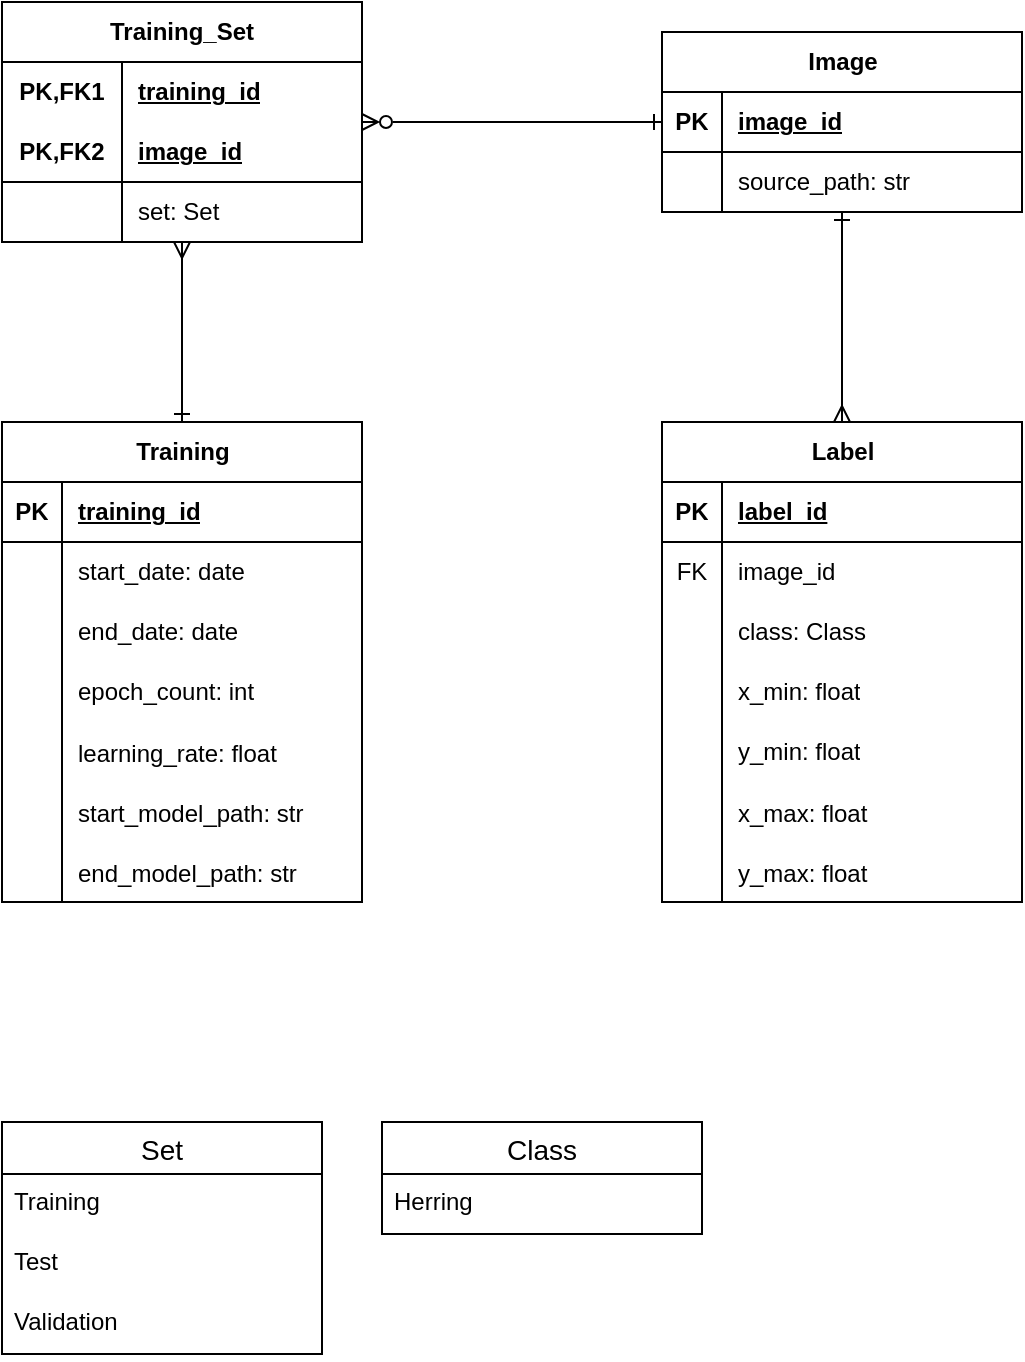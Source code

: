 <mxfile version="24.4.8" type="device">
  <diagram id="R2lEEEUBdFMjLlhIrx00" name="Page-1">
    <mxGraphModel dx="1235" dy="661" grid="1" gridSize="10" guides="1" tooltips="1" connect="1" arrows="1" fold="1" page="1" pageScale="1" pageWidth="850" pageHeight="1100" math="0" shadow="0" extFonts="Permanent Marker^https://fonts.googleapis.com/css?family=Permanent+Marker">
      <root>
        <mxCell id="0" />
        <mxCell id="1" parent="0" />
        <mxCell id="mbVLd4EY0xT1MWV7ijYI-132" style="edgeStyle=orthogonalEdgeStyle;rounded=0;orthogonalLoop=1;jettySize=auto;html=1;startArrow=ERone;startFill=0;endArrow=ERmany;endFill=0;" edge="1" parent="1" source="mbVLd4EY0xT1MWV7ijYI-1" target="mbVLd4EY0xT1MWV7ijYI-44">
          <mxGeometry relative="1" as="geometry" />
        </mxCell>
        <mxCell id="mbVLd4EY0xT1MWV7ijYI-1" value="Image" style="shape=table;startSize=30;container=1;collapsible=1;childLayout=tableLayout;fixedRows=1;rowLines=0;fontStyle=1;align=center;resizeLast=1;html=1;" vertex="1" parent="1">
          <mxGeometry x="420" y="85" width="180" height="90" as="geometry" />
        </mxCell>
        <mxCell id="mbVLd4EY0xT1MWV7ijYI-2" value="" style="shape=tableRow;horizontal=0;startSize=0;swimlaneHead=0;swimlaneBody=0;fillColor=none;collapsible=0;dropTarget=0;points=[[0,0.5],[1,0.5]];portConstraint=eastwest;top=0;left=0;right=0;bottom=1;" vertex="1" parent="mbVLd4EY0xT1MWV7ijYI-1">
          <mxGeometry y="30" width="180" height="30" as="geometry" />
        </mxCell>
        <mxCell id="mbVLd4EY0xT1MWV7ijYI-3" value="PK" style="shape=partialRectangle;connectable=0;fillColor=none;top=0;left=0;bottom=0;right=0;fontStyle=1;overflow=hidden;whiteSpace=wrap;html=1;" vertex="1" parent="mbVLd4EY0xT1MWV7ijYI-2">
          <mxGeometry width="30" height="30" as="geometry">
            <mxRectangle width="30" height="30" as="alternateBounds" />
          </mxGeometry>
        </mxCell>
        <mxCell id="mbVLd4EY0xT1MWV7ijYI-4" value="image_id" style="shape=partialRectangle;connectable=0;fillColor=none;top=0;left=0;bottom=0;right=0;align=left;spacingLeft=6;fontStyle=5;overflow=hidden;whiteSpace=wrap;html=1;" vertex="1" parent="mbVLd4EY0xT1MWV7ijYI-2">
          <mxGeometry x="30" width="150" height="30" as="geometry">
            <mxRectangle width="150" height="30" as="alternateBounds" />
          </mxGeometry>
        </mxCell>
        <mxCell id="mbVLd4EY0xT1MWV7ijYI-5" value="" style="shape=tableRow;horizontal=0;startSize=0;swimlaneHead=0;swimlaneBody=0;fillColor=none;collapsible=0;dropTarget=0;points=[[0,0.5],[1,0.5]];portConstraint=eastwest;top=0;left=0;right=0;bottom=0;" vertex="1" parent="mbVLd4EY0xT1MWV7ijYI-1">
          <mxGeometry y="60" width="180" height="30" as="geometry" />
        </mxCell>
        <mxCell id="mbVLd4EY0xT1MWV7ijYI-6" value="" style="shape=partialRectangle;connectable=0;fillColor=none;top=0;left=0;bottom=0;right=0;editable=1;overflow=hidden;whiteSpace=wrap;html=1;" vertex="1" parent="mbVLd4EY0xT1MWV7ijYI-5">
          <mxGeometry width="30" height="30" as="geometry">
            <mxRectangle width="30" height="30" as="alternateBounds" />
          </mxGeometry>
        </mxCell>
        <mxCell id="mbVLd4EY0xT1MWV7ijYI-7" value="source_path: str" style="shape=partialRectangle;connectable=0;fillColor=none;top=0;left=0;bottom=0;right=0;align=left;spacingLeft=6;overflow=hidden;whiteSpace=wrap;html=1;" vertex="1" parent="mbVLd4EY0xT1MWV7ijYI-5">
          <mxGeometry x="30" width="150" height="30" as="geometry">
            <mxRectangle width="150" height="30" as="alternateBounds" />
          </mxGeometry>
        </mxCell>
        <mxCell id="mbVLd4EY0xT1MWV7ijYI-14" value="Set" style="swimlane;fontStyle=0;childLayout=stackLayout;horizontal=1;startSize=26;horizontalStack=0;resizeParent=1;resizeParentMax=0;resizeLast=0;collapsible=1;marginBottom=0;align=center;fontSize=14;" vertex="1" parent="1">
          <mxGeometry x="90" y="630" width="160" height="116" as="geometry" />
        </mxCell>
        <mxCell id="mbVLd4EY0xT1MWV7ijYI-15" value="Training" style="text;strokeColor=none;fillColor=none;spacingLeft=4;spacingRight=4;overflow=hidden;rotatable=0;points=[[0,0.5],[1,0.5]];portConstraint=eastwest;fontSize=12;whiteSpace=wrap;html=1;" vertex="1" parent="mbVLd4EY0xT1MWV7ijYI-14">
          <mxGeometry y="26" width="160" height="30" as="geometry" />
        </mxCell>
        <mxCell id="mbVLd4EY0xT1MWV7ijYI-16" value="Test" style="text;strokeColor=none;fillColor=none;spacingLeft=4;spacingRight=4;overflow=hidden;rotatable=0;points=[[0,0.5],[1,0.5]];portConstraint=eastwest;fontSize=12;whiteSpace=wrap;html=1;" vertex="1" parent="mbVLd4EY0xT1MWV7ijYI-14">
          <mxGeometry y="56" width="160" height="30" as="geometry" />
        </mxCell>
        <mxCell id="mbVLd4EY0xT1MWV7ijYI-77" value="Validation" style="text;strokeColor=none;fillColor=none;spacingLeft=4;spacingRight=4;overflow=hidden;rotatable=0;points=[[0,0.5],[1,0.5]];portConstraint=eastwest;fontSize=12;whiteSpace=wrap;html=1;" vertex="1" parent="mbVLd4EY0xT1MWV7ijYI-14">
          <mxGeometry y="86" width="160" height="30" as="geometry" />
        </mxCell>
        <mxCell id="mbVLd4EY0xT1MWV7ijYI-44" value="Label" style="shape=table;startSize=30;container=1;collapsible=1;childLayout=tableLayout;fixedRows=1;rowLines=0;fontStyle=1;align=center;resizeLast=1;html=1;" vertex="1" parent="1">
          <mxGeometry x="420" y="280" width="180" height="240" as="geometry" />
        </mxCell>
        <mxCell id="mbVLd4EY0xT1MWV7ijYI-45" value="" style="shape=tableRow;horizontal=0;startSize=0;swimlaneHead=0;swimlaneBody=0;fillColor=none;collapsible=0;dropTarget=0;points=[[0,0.5],[1,0.5]];portConstraint=eastwest;top=0;left=0;right=0;bottom=1;" vertex="1" parent="mbVLd4EY0xT1MWV7ijYI-44">
          <mxGeometry y="30" width="180" height="30" as="geometry" />
        </mxCell>
        <mxCell id="mbVLd4EY0xT1MWV7ijYI-46" value="PK" style="shape=partialRectangle;connectable=0;fillColor=none;top=0;left=0;bottom=0;right=0;fontStyle=1;overflow=hidden;whiteSpace=wrap;html=1;" vertex="1" parent="mbVLd4EY0xT1MWV7ijYI-45">
          <mxGeometry width="30" height="30" as="geometry">
            <mxRectangle width="30" height="30" as="alternateBounds" />
          </mxGeometry>
        </mxCell>
        <mxCell id="mbVLd4EY0xT1MWV7ijYI-47" value="label_id" style="shape=partialRectangle;connectable=0;fillColor=none;top=0;left=0;bottom=0;right=0;align=left;spacingLeft=6;fontStyle=5;overflow=hidden;whiteSpace=wrap;html=1;" vertex="1" parent="mbVLd4EY0xT1MWV7ijYI-45">
          <mxGeometry x="30" width="150" height="30" as="geometry">
            <mxRectangle width="150" height="30" as="alternateBounds" />
          </mxGeometry>
        </mxCell>
        <mxCell id="mbVLd4EY0xT1MWV7ijYI-57" value="" style="shape=tableRow;horizontal=0;startSize=0;swimlaneHead=0;swimlaneBody=0;fillColor=none;collapsible=0;dropTarget=0;points=[[0,0.5],[1,0.5]];portConstraint=eastwest;top=0;left=0;right=0;bottom=0;" vertex="1" parent="mbVLd4EY0xT1MWV7ijYI-44">
          <mxGeometry y="60" width="180" height="30" as="geometry" />
        </mxCell>
        <mxCell id="mbVLd4EY0xT1MWV7ijYI-58" value="FK" style="shape=partialRectangle;connectable=0;fillColor=none;top=0;left=0;bottom=0;right=0;fontStyle=0;overflow=hidden;whiteSpace=wrap;html=1;" vertex="1" parent="mbVLd4EY0xT1MWV7ijYI-57">
          <mxGeometry width="30" height="30" as="geometry">
            <mxRectangle width="30" height="30" as="alternateBounds" />
          </mxGeometry>
        </mxCell>
        <mxCell id="mbVLd4EY0xT1MWV7ijYI-59" value="image_id" style="shape=partialRectangle;connectable=0;fillColor=none;top=0;left=0;bottom=0;right=0;align=left;spacingLeft=6;fontStyle=0;overflow=hidden;whiteSpace=wrap;html=1;" vertex="1" parent="mbVLd4EY0xT1MWV7ijYI-57">
          <mxGeometry x="30" width="150" height="30" as="geometry">
            <mxRectangle width="150" height="30" as="alternateBounds" />
          </mxGeometry>
        </mxCell>
        <mxCell id="mbVLd4EY0xT1MWV7ijYI-48" value="" style="shape=tableRow;horizontal=0;startSize=0;swimlaneHead=0;swimlaneBody=0;fillColor=none;collapsible=0;dropTarget=0;points=[[0,0.5],[1,0.5]];portConstraint=eastwest;top=0;left=0;right=0;bottom=0;" vertex="1" parent="mbVLd4EY0xT1MWV7ijYI-44">
          <mxGeometry y="90" width="180" height="30" as="geometry" />
        </mxCell>
        <mxCell id="mbVLd4EY0xT1MWV7ijYI-49" value="" style="shape=partialRectangle;connectable=0;fillColor=none;top=0;left=0;bottom=0;right=0;editable=1;overflow=hidden;whiteSpace=wrap;html=1;" vertex="1" parent="mbVLd4EY0xT1MWV7ijYI-48">
          <mxGeometry width="30" height="30" as="geometry">
            <mxRectangle width="30" height="30" as="alternateBounds" />
          </mxGeometry>
        </mxCell>
        <mxCell id="mbVLd4EY0xT1MWV7ijYI-50" value="class: Class" style="shape=partialRectangle;connectable=0;fillColor=none;top=0;left=0;bottom=0;right=0;align=left;spacingLeft=6;overflow=hidden;whiteSpace=wrap;html=1;" vertex="1" parent="mbVLd4EY0xT1MWV7ijYI-48">
          <mxGeometry x="30" width="150" height="30" as="geometry">
            <mxRectangle width="150" height="30" as="alternateBounds" />
          </mxGeometry>
        </mxCell>
        <mxCell id="mbVLd4EY0xT1MWV7ijYI-51" value="" style="shape=tableRow;horizontal=0;startSize=0;swimlaneHead=0;swimlaneBody=0;fillColor=none;collapsible=0;dropTarget=0;points=[[0,0.5],[1,0.5]];portConstraint=eastwest;top=0;left=0;right=0;bottom=0;" vertex="1" parent="mbVLd4EY0xT1MWV7ijYI-44">
          <mxGeometry y="120" width="180" height="30" as="geometry" />
        </mxCell>
        <mxCell id="mbVLd4EY0xT1MWV7ijYI-52" value="" style="shape=partialRectangle;connectable=0;fillColor=none;top=0;left=0;bottom=0;right=0;editable=1;overflow=hidden;whiteSpace=wrap;html=1;" vertex="1" parent="mbVLd4EY0xT1MWV7ijYI-51">
          <mxGeometry width="30" height="30" as="geometry">
            <mxRectangle width="30" height="30" as="alternateBounds" />
          </mxGeometry>
        </mxCell>
        <mxCell id="mbVLd4EY0xT1MWV7ijYI-53" value="x_min: float" style="shape=partialRectangle;connectable=0;fillColor=none;top=0;left=0;bottom=0;right=0;align=left;spacingLeft=6;overflow=hidden;whiteSpace=wrap;html=1;" vertex="1" parent="mbVLd4EY0xT1MWV7ijYI-51">
          <mxGeometry x="30" width="150" height="30" as="geometry">
            <mxRectangle width="150" height="30" as="alternateBounds" />
          </mxGeometry>
        </mxCell>
        <mxCell id="mbVLd4EY0xT1MWV7ijYI-54" value="" style="shape=tableRow;horizontal=0;startSize=0;swimlaneHead=0;swimlaneBody=0;fillColor=none;collapsible=0;dropTarget=0;points=[[0,0.5],[1,0.5]];portConstraint=eastwest;top=0;left=0;right=0;bottom=0;" vertex="1" parent="mbVLd4EY0xT1MWV7ijYI-44">
          <mxGeometry y="150" width="180" height="30" as="geometry" />
        </mxCell>
        <mxCell id="mbVLd4EY0xT1MWV7ijYI-55" value="" style="shape=partialRectangle;connectable=0;fillColor=none;top=0;left=0;bottom=0;right=0;editable=1;overflow=hidden;whiteSpace=wrap;html=1;" vertex="1" parent="mbVLd4EY0xT1MWV7ijYI-54">
          <mxGeometry width="30" height="30" as="geometry">
            <mxRectangle width="30" height="30" as="alternateBounds" />
          </mxGeometry>
        </mxCell>
        <mxCell id="mbVLd4EY0xT1MWV7ijYI-56" value="y_min: float" style="shape=partialRectangle;connectable=0;fillColor=none;top=0;left=0;bottom=0;right=0;align=left;spacingLeft=6;overflow=hidden;whiteSpace=wrap;html=1;" vertex="1" parent="mbVLd4EY0xT1MWV7ijYI-54">
          <mxGeometry x="30" width="150" height="30" as="geometry">
            <mxRectangle width="150" height="30" as="alternateBounds" />
          </mxGeometry>
        </mxCell>
        <mxCell id="mbVLd4EY0xT1MWV7ijYI-64" value="" style="shape=tableRow;horizontal=0;startSize=0;swimlaneHead=0;swimlaneBody=0;fillColor=none;collapsible=0;dropTarget=0;points=[[0,0.5],[1,0.5]];portConstraint=eastwest;top=0;left=0;right=0;bottom=0;" vertex="1" parent="mbVLd4EY0xT1MWV7ijYI-44">
          <mxGeometry y="180" width="180" height="30" as="geometry" />
        </mxCell>
        <mxCell id="mbVLd4EY0xT1MWV7ijYI-65" value="" style="shape=partialRectangle;connectable=0;fillColor=none;top=0;left=0;bottom=0;right=0;editable=1;overflow=hidden;" vertex="1" parent="mbVLd4EY0xT1MWV7ijYI-64">
          <mxGeometry width="30" height="30" as="geometry">
            <mxRectangle width="30" height="30" as="alternateBounds" />
          </mxGeometry>
        </mxCell>
        <mxCell id="mbVLd4EY0xT1MWV7ijYI-66" value="x_max: float" style="shape=partialRectangle;connectable=0;fillColor=none;top=0;left=0;bottom=0;right=0;align=left;spacingLeft=6;overflow=hidden;" vertex="1" parent="mbVLd4EY0xT1MWV7ijYI-64">
          <mxGeometry x="30" width="150" height="30" as="geometry">
            <mxRectangle width="150" height="30" as="alternateBounds" />
          </mxGeometry>
        </mxCell>
        <mxCell id="mbVLd4EY0xT1MWV7ijYI-67" value="" style="shape=tableRow;horizontal=0;startSize=0;swimlaneHead=0;swimlaneBody=0;fillColor=none;collapsible=0;dropTarget=0;points=[[0,0.5],[1,0.5]];portConstraint=eastwest;top=0;left=0;right=0;bottom=0;" vertex="1" parent="mbVLd4EY0xT1MWV7ijYI-44">
          <mxGeometry y="210" width="180" height="30" as="geometry" />
        </mxCell>
        <mxCell id="mbVLd4EY0xT1MWV7ijYI-68" value="" style="shape=partialRectangle;connectable=0;fillColor=none;top=0;left=0;bottom=0;right=0;editable=1;overflow=hidden;" vertex="1" parent="mbVLd4EY0xT1MWV7ijYI-67">
          <mxGeometry width="30" height="30" as="geometry">
            <mxRectangle width="30" height="30" as="alternateBounds" />
          </mxGeometry>
        </mxCell>
        <mxCell id="mbVLd4EY0xT1MWV7ijYI-69" value="y_max: float" style="shape=partialRectangle;connectable=0;fillColor=none;top=0;left=0;bottom=0;right=0;align=left;spacingLeft=6;overflow=hidden;" vertex="1" parent="mbVLd4EY0xT1MWV7ijYI-67">
          <mxGeometry x="30" width="150" height="30" as="geometry">
            <mxRectangle width="150" height="30" as="alternateBounds" />
          </mxGeometry>
        </mxCell>
        <mxCell id="mbVLd4EY0xT1MWV7ijYI-60" value="Class" style="swimlane;fontStyle=0;childLayout=stackLayout;horizontal=1;startSize=26;horizontalStack=0;resizeParent=1;resizeParentMax=0;resizeLast=0;collapsible=1;marginBottom=0;align=center;fontSize=14;" vertex="1" parent="1">
          <mxGeometry x="280" y="630" width="160" height="56" as="geometry" />
        </mxCell>
        <mxCell id="mbVLd4EY0xT1MWV7ijYI-63" value="Herring" style="text;strokeColor=none;fillColor=none;spacingLeft=4;spacingRight=4;overflow=hidden;rotatable=0;points=[[0,0.5],[1,0.5]];portConstraint=eastwest;fontSize=12;whiteSpace=wrap;html=1;" vertex="1" parent="mbVLd4EY0xT1MWV7ijYI-60">
          <mxGeometry y="26" width="160" height="30" as="geometry" />
        </mxCell>
        <mxCell id="mbVLd4EY0xT1MWV7ijYI-127" style="edgeStyle=orthogonalEdgeStyle;rounded=0;orthogonalLoop=1;jettySize=auto;html=1;startArrow=ERone;startFill=0;endArrow=ERmany;endFill=0;" edge="1" parent="1" source="mbVLd4EY0xT1MWV7ijYI-78" target="mbVLd4EY0xT1MWV7ijYI-113">
          <mxGeometry relative="1" as="geometry" />
        </mxCell>
        <mxCell id="mbVLd4EY0xT1MWV7ijYI-78" value="Training" style="shape=table;startSize=30;container=1;collapsible=1;childLayout=tableLayout;fixedRows=1;rowLines=0;fontStyle=1;align=center;resizeLast=1;html=1;" vertex="1" parent="1">
          <mxGeometry x="90" y="280" width="180" height="240" as="geometry" />
        </mxCell>
        <mxCell id="mbVLd4EY0xT1MWV7ijYI-79" value="" style="shape=tableRow;horizontal=0;startSize=0;swimlaneHead=0;swimlaneBody=0;fillColor=none;collapsible=0;dropTarget=0;points=[[0,0.5],[1,0.5]];portConstraint=eastwest;top=0;left=0;right=0;bottom=1;" vertex="1" parent="mbVLd4EY0xT1MWV7ijYI-78">
          <mxGeometry y="30" width="180" height="30" as="geometry" />
        </mxCell>
        <mxCell id="mbVLd4EY0xT1MWV7ijYI-80" value="PK" style="shape=partialRectangle;connectable=0;fillColor=none;top=0;left=0;bottom=0;right=0;fontStyle=1;overflow=hidden;whiteSpace=wrap;html=1;" vertex="1" parent="mbVLd4EY0xT1MWV7ijYI-79">
          <mxGeometry width="30" height="30" as="geometry">
            <mxRectangle width="30" height="30" as="alternateBounds" />
          </mxGeometry>
        </mxCell>
        <mxCell id="mbVLd4EY0xT1MWV7ijYI-81" value="training_id" style="shape=partialRectangle;connectable=0;fillColor=none;top=0;left=0;bottom=0;right=0;align=left;spacingLeft=6;fontStyle=5;overflow=hidden;whiteSpace=wrap;html=1;" vertex="1" parent="mbVLd4EY0xT1MWV7ijYI-79">
          <mxGeometry x="30" width="150" height="30" as="geometry">
            <mxRectangle width="150" height="30" as="alternateBounds" />
          </mxGeometry>
        </mxCell>
        <mxCell id="mbVLd4EY0xT1MWV7ijYI-82" value="" style="shape=tableRow;horizontal=0;startSize=0;swimlaneHead=0;swimlaneBody=0;fillColor=none;collapsible=0;dropTarget=0;points=[[0,0.5],[1,0.5]];portConstraint=eastwest;top=0;left=0;right=0;bottom=0;" vertex="1" parent="mbVLd4EY0xT1MWV7ijYI-78">
          <mxGeometry y="60" width="180" height="30" as="geometry" />
        </mxCell>
        <mxCell id="mbVLd4EY0xT1MWV7ijYI-83" value="" style="shape=partialRectangle;connectable=0;fillColor=none;top=0;left=0;bottom=0;right=0;editable=1;overflow=hidden;whiteSpace=wrap;html=1;" vertex="1" parent="mbVLd4EY0xT1MWV7ijYI-82">
          <mxGeometry width="30" height="30" as="geometry">
            <mxRectangle width="30" height="30" as="alternateBounds" />
          </mxGeometry>
        </mxCell>
        <mxCell id="mbVLd4EY0xT1MWV7ijYI-84" value="start_date: date&lt;span style=&quot;white-space: pre;&quot;&gt;&#x9;&lt;/span&gt;" style="shape=partialRectangle;connectable=0;fillColor=none;top=0;left=0;bottom=0;right=0;align=left;spacingLeft=6;overflow=hidden;whiteSpace=wrap;html=1;" vertex="1" parent="mbVLd4EY0xT1MWV7ijYI-82">
          <mxGeometry x="30" width="150" height="30" as="geometry">
            <mxRectangle width="150" height="30" as="alternateBounds" />
          </mxGeometry>
        </mxCell>
        <mxCell id="mbVLd4EY0xT1MWV7ijYI-85" value="" style="shape=tableRow;horizontal=0;startSize=0;swimlaneHead=0;swimlaneBody=0;fillColor=none;collapsible=0;dropTarget=0;points=[[0,0.5],[1,0.5]];portConstraint=eastwest;top=0;left=0;right=0;bottom=0;" vertex="1" parent="mbVLd4EY0xT1MWV7ijYI-78">
          <mxGeometry y="90" width="180" height="30" as="geometry" />
        </mxCell>
        <mxCell id="mbVLd4EY0xT1MWV7ijYI-86" value="" style="shape=partialRectangle;connectable=0;fillColor=none;top=0;left=0;bottom=0;right=0;editable=1;overflow=hidden;whiteSpace=wrap;html=1;" vertex="1" parent="mbVLd4EY0xT1MWV7ijYI-85">
          <mxGeometry width="30" height="30" as="geometry">
            <mxRectangle width="30" height="30" as="alternateBounds" />
          </mxGeometry>
        </mxCell>
        <mxCell id="mbVLd4EY0xT1MWV7ijYI-87" value="end_date: date" style="shape=partialRectangle;connectable=0;fillColor=none;top=0;left=0;bottom=0;right=0;align=left;spacingLeft=6;overflow=hidden;whiteSpace=wrap;html=1;" vertex="1" parent="mbVLd4EY0xT1MWV7ijYI-85">
          <mxGeometry x="30" width="150" height="30" as="geometry">
            <mxRectangle width="150" height="30" as="alternateBounds" />
          </mxGeometry>
        </mxCell>
        <mxCell id="mbVLd4EY0xT1MWV7ijYI-88" value="" style="shape=tableRow;horizontal=0;startSize=0;swimlaneHead=0;swimlaneBody=0;fillColor=none;collapsible=0;dropTarget=0;points=[[0,0.5],[1,0.5]];portConstraint=eastwest;top=0;left=0;right=0;bottom=0;" vertex="1" parent="mbVLd4EY0xT1MWV7ijYI-78">
          <mxGeometry y="120" width="180" height="30" as="geometry" />
        </mxCell>
        <mxCell id="mbVLd4EY0xT1MWV7ijYI-89" value="" style="shape=partialRectangle;connectable=0;fillColor=none;top=0;left=0;bottom=0;right=0;editable=1;overflow=hidden;whiteSpace=wrap;html=1;" vertex="1" parent="mbVLd4EY0xT1MWV7ijYI-88">
          <mxGeometry width="30" height="30" as="geometry">
            <mxRectangle width="30" height="30" as="alternateBounds" />
          </mxGeometry>
        </mxCell>
        <mxCell id="mbVLd4EY0xT1MWV7ijYI-90" value="epoch_count: int" style="shape=partialRectangle;connectable=0;fillColor=none;top=0;left=0;bottom=0;right=0;align=left;spacingLeft=6;overflow=hidden;whiteSpace=wrap;html=1;" vertex="1" parent="mbVLd4EY0xT1MWV7ijYI-88">
          <mxGeometry x="30" width="150" height="30" as="geometry">
            <mxRectangle width="150" height="30" as="alternateBounds" />
          </mxGeometry>
        </mxCell>
        <mxCell id="mbVLd4EY0xT1MWV7ijYI-91" value="" style="shape=tableRow;horizontal=0;startSize=0;swimlaneHead=0;swimlaneBody=0;fillColor=none;collapsible=0;dropTarget=0;points=[[0,0.5],[1,0.5]];portConstraint=eastwest;top=0;left=0;right=0;bottom=0;" vertex="1" parent="mbVLd4EY0xT1MWV7ijYI-78">
          <mxGeometry y="150" width="180" height="30" as="geometry" />
        </mxCell>
        <mxCell id="mbVLd4EY0xT1MWV7ijYI-92" value="" style="shape=partialRectangle;connectable=0;fillColor=none;top=0;left=0;bottom=0;right=0;editable=1;overflow=hidden;" vertex="1" parent="mbVLd4EY0xT1MWV7ijYI-91">
          <mxGeometry width="30" height="30" as="geometry">
            <mxRectangle width="30" height="30" as="alternateBounds" />
          </mxGeometry>
        </mxCell>
        <mxCell id="mbVLd4EY0xT1MWV7ijYI-93" value="learning_rate: float" style="shape=partialRectangle;connectable=0;fillColor=none;top=0;left=0;bottom=0;right=0;align=left;spacingLeft=6;overflow=hidden;" vertex="1" parent="mbVLd4EY0xT1MWV7ijYI-91">
          <mxGeometry x="30" width="150" height="30" as="geometry">
            <mxRectangle width="150" height="30" as="alternateBounds" />
          </mxGeometry>
        </mxCell>
        <mxCell id="mbVLd4EY0xT1MWV7ijYI-94" value="" style="shape=tableRow;horizontal=0;startSize=0;swimlaneHead=0;swimlaneBody=0;fillColor=none;collapsible=0;dropTarget=0;points=[[0,0.5],[1,0.5]];portConstraint=eastwest;top=0;left=0;right=0;bottom=0;" vertex="1" parent="mbVLd4EY0xT1MWV7ijYI-78">
          <mxGeometry y="180" width="180" height="30" as="geometry" />
        </mxCell>
        <mxCell id="mbVLd4EY0xT1MWV7ijYI-95" value="" style="shape=partialRectangle;connectable=0;fillColor=none;top=0;left=0;bottom=0;right=0;editable=1;overflow=hidden;" vertex="1" parent="mbVLd4EY0xT1MWV7ijYI-94">
          <mxGeometry width="30" height="30" as="geometry">
            <mxRectangle width="30" height="30" as="alternateBounds" />
          </mxGeometry>
        </mxCell>
        <mxCell id="mbVLd4EY0xT1MWV7ijYI-96" value="start_model_path: str" style="shape=partialRectangle;connectable=0;fillColor=none;top=0;left=0;bottom=0;right=0;align=left;spacingLeft=6;overflow=hidden;" vertex="1" parent="mbVLd4EY0xT1MWV7ijYI-94">
          <mxGeometry x="30" width="150" height="30" as="geometry">
            <mxRectangle width="150" height="30" as="alternateBounds" />
          </mxGeometry>
        </mxCell>
        <mxCell id="mbVLd4EY0xT1MWV7ijYI-97" value="" style="shape=tableRow;horizontal=0;startSize=0;swimlaneHead=0;swimlaneBody=0;fillColor=none;collapsible=0;dropTarget=0;points=[[0,0.5],[1,0.5]];portConstraint=eastwest;top=0;left=0;right=0;bottom=0;" vertex="1" parent="mbVLd4EY0xT1MWV7ijYI-78">
          <mxGeometry y="210" width="180" height="30" as="geometry" />
        </mxCell>
        <mxCell id="mbVLd4EY0xT1MWV7ijYI-98" value="" style="shape=partialRectangle;connectable=0;fillColor=none;top=0;left=0;bottom=0;right=0;editable=1;overflow=hidden;" vertex="1" parent="mbVLd4EY0xT1MWV7ijYI-97">
          <mxGeometry width="30" height="30" as="geometry">
            <mxRectangle width="30" height="30" as="alternateBounds" />
          </mxGeometry>
        </mxCell>
        <mxCell id="mbVLd4EY0xT1MWV7ijYI-99" value="end_model_path: str" style="shape=partialRectangle;connectable=0;fillColor=none;top=0;left=0;bottom=0;right=0;align=left;spacingLeft=6;overflow=hidden;" vertex="1" parent="mbVLd4EY0xT1MWV7ijYI-97">
          <mxGeometry x="30" width="150" height="30" as="geometry">
            <mxRectangle width="150" height="30" as="alternateBounds" />
          </mxGeometry>
        </mxCell>
        <mxCell id="mbVLd4EY0xT1MWV7ijYI-131" style="edgeStyle=orthogonalEdgeStyle;rounded=0;orthogonalLoop=1;jettySize=auto;html=1;startArrow=ERzeroToMany;startFill=0;endArrow=ERone;endFill=0;" edge="1" parent="1" source="mbVLd4EY0xT1MWV7ijYI-113" target="mbVLd4EY0xT1MWV7ijYI-1">
          <mxGeometry relative="1" as="geometry" />
        </mxCell>
        <mxCell id="mbVLd4EY0xT1MWV7ijYI-113" value="Training_Set" style="shape=table;startSize=30;container=1;collapsible=1;childLayout=tableLayout;fixedRows=1;rowLines=0;fontStyle=1;align=center;resizeLast=1;html=1;whiteSpace=wrap;" vertex="1" parent="1">
          <mxGeometry x="90" y="70" width="180" height="120" as="geometry" />
        </mxCell>
        <mxCell id="mbVLd4EY0xT1MWV7ijYI-114" value="" style="shape=tableRow;horizontal=0;startSize=0;swimlaneHead=0;swimlaneBody=0;fillColor=none;collapsible=0;dropTarget=0;points=[[0,0.5],[1,0.5]];portConstraint=eastwest;top=0;left=0;right=0;bottom=0;html=1;" vertex="1" parent="mbVLd4EY0xT1MWV7ijYI-113">
          <mxGeometry y="30" width="180" height="30" as="geometry" />
        </mxCell>
        <mxCell id="mbVLd4EY0xT1MWV7ijYI-115" value="PK,FK1" style="shape=partialRectangle;connectable=0;fillColor=none;top=0;left=0;bottom=0;right=0;fontStyle=1;overflow=hidden;html=1;whiteSpace=wrap;" vertex="1" parent="mbVLd4EY0xT1MWV7ijYI-114">
          <mxGeometry width="60" height="30" as="geometry">
            <mxRectangle width="60" height="30" as="alternateBounds" />
          </mxGeometry>
        </mxCell>
        <mxCell id="mbVLd4EY0xT1MWV7ijYI-116" value="training_id" style="shape=partialRectangle;connectable=0;fillColor=none;top=0;left=0;bottom=0;right=0;align=left;spacingLeft=6;fontStyle=5;overflow=hidden;html=1;whiteSpace=wrap;" vertex="1" parent="mbVLd4EY0xT1MWV7ijYI-114">
          <mxGeometry x="60" width="120" height="30" as="geometry">
            <mxRectangle width="120" height="30" as="alternateBounds" />
          </mxGeometry>
        </mxCell>
        <mxCell id="mbVLd4EY0xT1MWV7ijYI-117" value="" style="shape=tableRow;horizontal=0;startSize=0;swimlaneHead=0;swimlaneBody=0;fillColor=none;collapsible=0;dropTarget=0;points=[[0,0.5],[1,0.5]];portConstraint=eastwest;top=0;left=0;right=0;bottom=1;html=1;" vertex="1" parent="mbVLd4EY0xT1MWV7ijYI-113">
          <mxGeometry y="60" width="180" height="30" as="geometry" />
        </mxCell>
        <mxCell id="mbVLd4EY0xT1MWV7ijYI-118" value="PK,FK2" style="shape=partialRectangle;connectable=0;fillColor=none;top=0;left=0;bottom=0;right=0;fontStyle=1;overflow=hidden;html=1;whiteSpace=wrap;" vertex="1" parent="mbVLd4EY0xT1MWV7ijYI-117">
          <mxGeometry width="60" height="30" as="geometry">
            <mxRectangle width="60" height="30" as="alternateBounds" />
          </mxGeometry>
        </mxCell>
        <mxCell id="mbVLd4EY0xT1MWV7ijYI-119" value="image_id" style="shape=partialRectangle;connectable=0;fillColor=none;top=0;left=0;bottom=0;right=0;align=left;spacingLeft=6;fontStyle=5;overflow=hidden;html=1;whiteSpace=wrap;" vertex="1" parent="mbVLd4EY0xT1MWV7ijYI-117">
          <mxGeometry x="60" width="120" height="30" as="geometry">
            <mxRectangle width="120" height="30" as="alternateBounds" />
          </mxGeometry>
        </mxCell>
        <mxCell id="mbVLd4EY0xT1MWV7ijYI-120" value="" style="shape=tableRow;horizontal=0;startSize=0;swimlaneHead=0;swimlaneBody=0;fillColor=none;collapsible=0;dropTarget=0;points=[[0,0.5],[1,0.5]];portConstraint=eastwest;top=0;left=0;right=0;bottom=0;html=1;" vertex="1" parent="mbVLd4EY0xT1MWV7ijYI-113">
          <mxGeometry y="90" width="180" height="30" as="geometry" />
        </mxCell>
        <mxCell id="mbVLd4EY0xT1MWV7ijYI-121" value="" style="shape=partialRectangle;connectable=0;fillColor=none;top=0;left=0;bottom=0;right=0;editable=1;overflow=hidden;html=1;whiteSpace=wrap;" vertex="1" parent="mbVLd4EY0xT1MWV7ijYI-120">
          <mxGeometry width="60" height="30" as="geometry">
            <mxRectangle width="60" height="30" as="alternateBounds" />
          </mxGeometry>
        </mxCell>
        <mxCell id="mbVLd4EY0xT1MWV7ijYI-122" value="set: Set" style="shape=partialRectangle;connectable=0;fillColor=none;top=0;left=0;bottom=0;right=0;align=left;spacingLeft=6;overflow=hidden;html=1;whiteSpace=wrap;" vertex="1" parent="mbVLd4EY0xT1MWV7ijYI-120">
          <mxGeometry x="60" width="120" height="30" as="geometry">
            <mxRectangle width="120" height="30" as="alternateBounds" />
          </mxGeometry>
        </mxCell>
      </root>
    </mxGraphModel>
  </diagram>
</mxfile>
